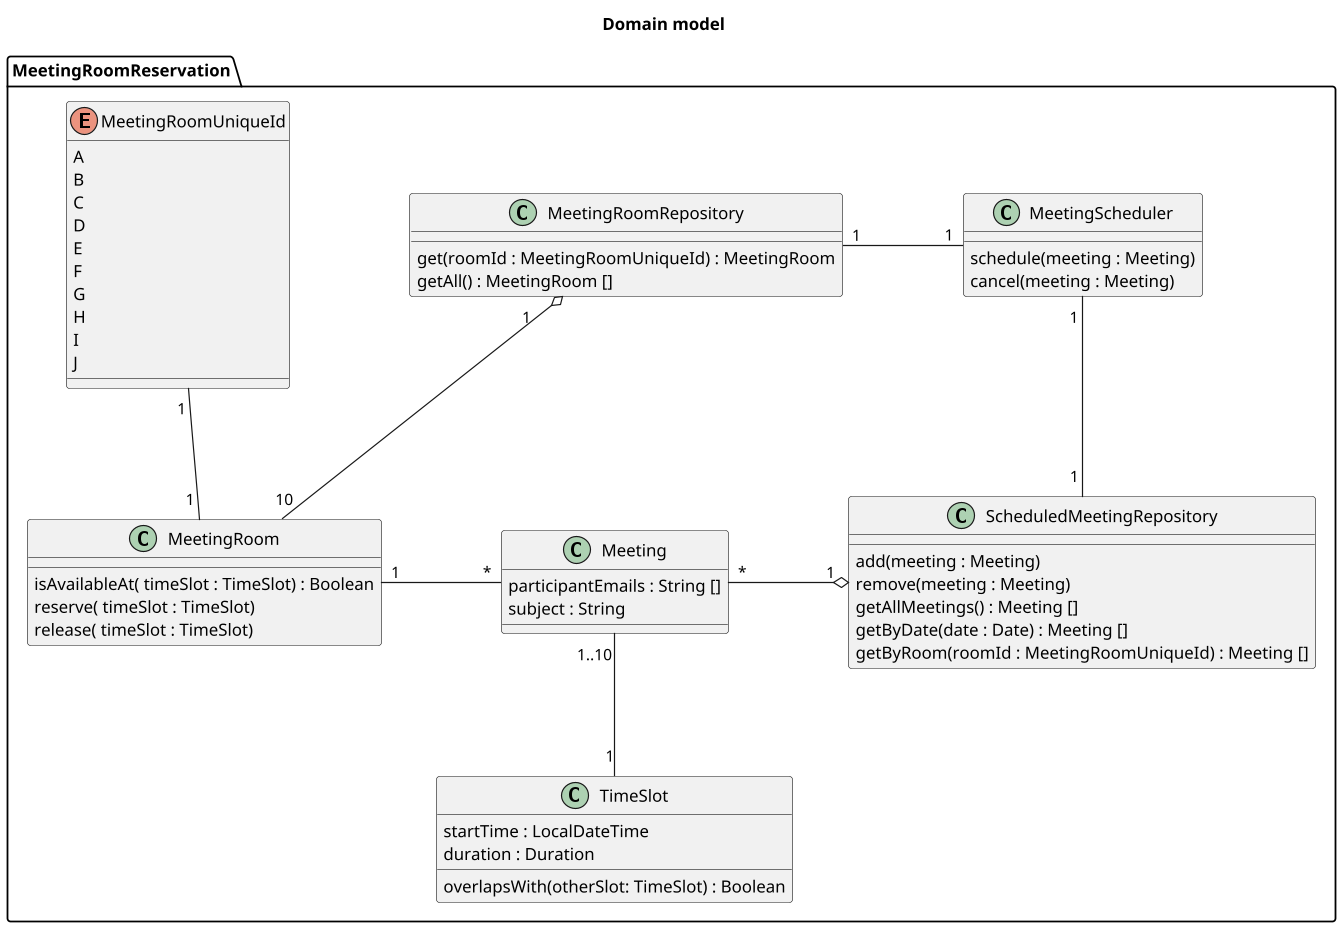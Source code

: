 @startuml

scale 1.2
skinparam nodesep 100
skinparam ranksep 90

title Domain model

package MeetingRoomReservation {

    class MeetingRoom {
        isAvailableAt( timeSlot : TimeSlot) : Boolean
        reserve( timeSlot : TimeSlot)
        release( timeSlot : TimeSlot)
    }

    class Meeting {
        participantEmails : String []
        subject : String
    }

    class MeetingScheduler {
        schedule(meeting : Meeting)
        cancel(meeting : Meeting)
    }

    class ScheduledMeetingRepository {
        add(meeting : Meeting)
        remove(meeting : Meeting)
        getAllMeetings() : Meeting []
        getByDate(date : Date) : Meeting []
        getByRoom(roomId : MeetingRoomUniqueId) : Meeting []
    }

    class MeetingRoomRepository{
        get(roomId : MeetingRoomUniqueId) : MeetingRoom
        getAll() : MeetingRoom []
'       getAvailableMeetingRoomsAt( timeSlot : TimeSlot) : MeetingRoom []
    }

    class TimeSlot {
        startTime : LocalDateTime
        duration : Duration
        overlapsWith(otherSlot: TimeSlot) : Boolean
    }

    enum MeetingRoomUniqueId {
        A
        B
        C
        D
        E
        F
        G
        H
        I
        J
    }

    Meeting "1..10" -- "1" TimeSlot
'    MeetingRoom "1..10" -- "*" TimeSlot
    MeetingRoom "1" - "*" Meeting
    MeetingRoomUniqueId "1 " -- "1 " MeetingRoom
    MeetingRoomRepository "1     " o-- "10" MeetingRoom
    MeetingRoomRepository "1" - "1" MeetingScheduler
    MeetingScheduler "1 " -- "1 " ScheduledMeetingRepository
    Meeting "*" -o "1 " ScheduledMeetingRepository
}

@enduml